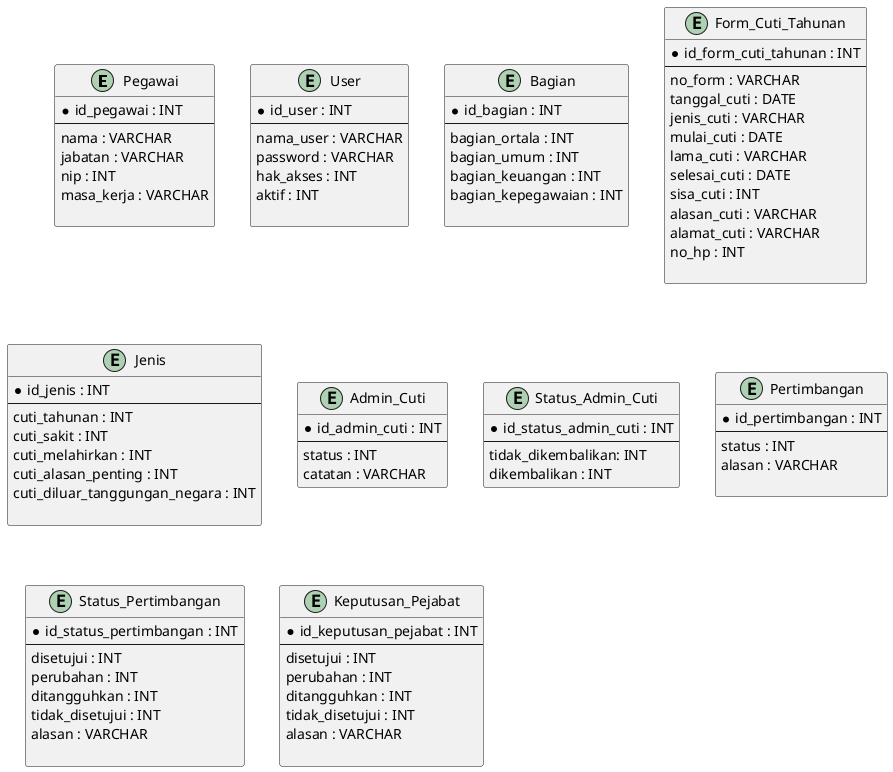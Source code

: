 @startuml
entity Pegawai{
* id_pegawai : INT
--
nama : VARCHAR
jabatan : VARCHAR
nip : INT
masa_kerja : VARCHAR

}

entity User{
* id_user : INT
--
nama_user : VARCHAR
password : VARCHAR
hak_akses : INT
aktif : INT

}

entity Bagian{
* id_bagian : INT
--
bagian_ortala : INT
bagian_umum : INT
bagian_keuangan : INT
bagian_kepegawaian : INT

}

entity Form_Cuti_Tahunan{
* id_form_cuti_tahunan : INT
--
no_form : VARCHAR
tanggal_cuti : DATE
jenis_cuti : VARCHAR
mulai_cuti : DATE
lama_cuti : VARCHAR
selesai_cuti : DATE
sisa_cuti : INT
alasan_cuti : VARCHAR
alamat_cuti : VARCHAR
no_hp : INT

}

entity Jenis{
* id_jenis : INT
--
cuti_tahunan : INT
cuti_sakit : INT
cuti_melahirkan : INT
cuti_alasan_penting : INT
cuti_diluar_tanggungan_negara : INT

}

entity Admin_Cuti{
* id_admin_cuti : INT
--
status : INT
catatan : VARCHAR
}

entity Status_Admin_Cuti{
* id_status_admin_cuti : INT
--
 tidak_dikembalikan: INT
 dikembalikan : INT
}


entity Pertimbangan{
* id_pertimbangan : INT
--
status : INT
alasan : VARCHAR

}

entity Status_Pertimbangan{
* id_status_pertimbangan : INT
--
disetujui : INT
perubahan : INT
ditangguhkan : INT
tidak_disetujui : INT
alasan : VARCHAR

}

entity Keputusan_Pejabat{
* id_keputusan_pejabat : INT
--
disetujui : INT
perubahan : INT
ditangguhkan : INT
tidak_disetujui : INT
alasan : VARCHAR

}

@enduml